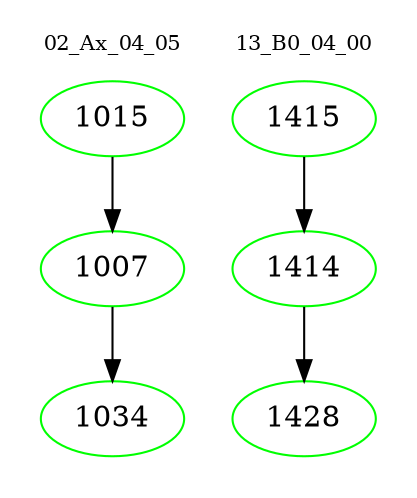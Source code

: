 digraph{
subgraph cluster_0 {
color = white
label = "02_Ax_04_05";
fontsize=10;
T0_1015 [label="1015", color="green"]
T0_1015 -> T0_1007 [color="black"]
T0_1007 [label="1007", color="green"]
T0_1007 -> T0_1034 [color="black"]
T0_1034 [label="1034", color="green"]
}
subgraph cluster_1 {
color = white
label = "13_B0_04_00";
fontsize=10;
T1_1415 [label="1415", color="green"]
T1_1415 -> T1_1414 [color="black"]
T1_1414 [label="1414", color="green"]
T1_1414 -> T1_1428 [color="black"]
T1_1428 [label="1428", color="green"]
}
}
